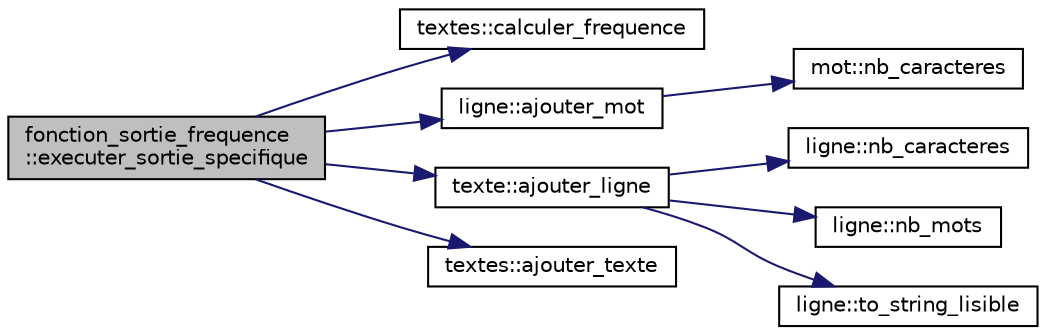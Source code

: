 digraph "fonction_sortie_frequence::executer_sortie_specifique"
{
  edge [fontname="Helvetica",fontsize="10",labelfontname="Helvetica",labelfontsize="10"];
  node [fontname="Helvetica",fontsize="10",shape=record];
  rankdir="LR";
  Node6 [label="fonction_sortie_frequence\l::executer_sortie_specifique",height=0.2,width=0.4,color="black", fillcolor="grey75", style="filled", fontcolor="black"];
  Node6 -> Node7 [color="midnightblue",fontsize="10",style="solid",fontname="Helvetica"];
  Node7 [label="textes::calculer_frequence",height=0.2,width=0.4,color="black", fillcolor="white", style="filled",URL="$classtextes.html#ac3f43db03746678dc9c24402624e71f5",tooltip="Calcule la fréquence des éléments. "];
  Node6 -> Node8 [color="midnightblue",fontsize="10",style="solid",fontname="Helvetica"];
  Node8 [label="ligne::ajouter_mot",height=0.2,width=0.4,color="black", fillcolor="white", style="filled",URL="$classligne.html#abb194a19c94d5d7ec48ef442f5043d1e",tooltip="Ajoute un mot à la ligne. "];
  Node8 -> Node9 [color="midnightblue",fontsize="10",style="solid",fontname="Helvetica"];
  Node9 [label="mot::nb_caracteres",height=0.2,width=0.4,color="black", fillcolor="white", style="filled",URL="$classmot.html#a9f5c9cd3673bd6d4ba3b7ea9e406ef49",tooltip="Retourne le nombre de caractère du mot. "];
  Node6 -> Node10 [color="midnightblue",fontsize="10",style="solid",fontname="Helvetica"];
  Node10 [label="texte::ajouter_ligne",height=0.2,width=0.4,color="black", fillcolor="white", style="filled",URL="$classtexte.html#abb3d9763a37659b12552379cb4e0dc8c",tooltip="Ajoute une ligne donnée en fin de texte. "];
  Node10 -> Node11 [color="midnightblue",fontsize="10",style="solid",fontname="Helvetica"];
  Node11 [label="ligne::nb_caracteres",height=0.2,width=0.4,color="black", fillcolor="white", style="filled",URL="$classligne.html#a3bfedd99e8ffbb068432df6d0768d5d1",tooltip="Retourne le nombre de caractères de la ligne. "];
  Node10 -> Node12 [color="midnightblue",fontsize="10",style="solid",fontname="Helvetica"];
  Node12 [label="ligne::nb_mots",height=0.2,width=0.4,color="black", fillcolor="white", style="filled",URL="$classligne.html#ada0847f3e3c95773bb2c03db970f81d7",tooltip="Retourne le nombre de mots de la ligne. "];
  Node10 -> Node13 [color="midnightblue",fontsize="10",style="solid",fontname="Helvetica"];
  Node13 [label="ligne::to_string_lisible",height=0.2,width=0.4,color="black", fillcolor="white", style="filled",URL="$classligne.html#affd23e66b472f932e1e28df34a652539",tooltip="Convertit et retourne la ligne au format QString avec l&#39;ajout de séparateur. "];
  Node6 -> Node14 [color="midnightblue",fontsize="10",style="solid",fontname="Helvetica"];
  Node14 [label="textes::ajouter_texte",height=0.2,width=0.4,color="black", fillcolor="white", style="filled",URL="$classtextes.html#a43f525d434beb88abf038c54fe656d91",tooltip="Ajoute un texte donné. "];
}
